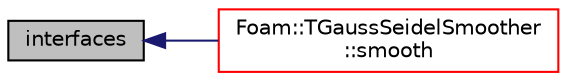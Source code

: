 digraph "interfaces"
{
  bgcolor="transparent";
  edge [fontname="Helvetica",fontsize="10",labelfontname="Helvetica",labelfontsize="10"];
  node [fontname="Helvetica",fontsize="10",shape=record];
  rankdir="LR";
  Node1 [label="interfaces",height=0.2,width=0.4,color="black", fillcolor="grey75", style="filled", fontcolor="black"];
  Node1 -> Node2 [dir="back",color="midnightblue",fontsize="10",style="solid",fontname="Helvetica"];
  Node2 [label="Foam::TGaussSeidelSmoother\l::smooth",height=0.2,width=0.4,color="red",URL="$a02666.html#a2727a700fb0cafd8fb6b7e04f558fca7",tooltip="Smooth for the given number of sweeps. "];
}
